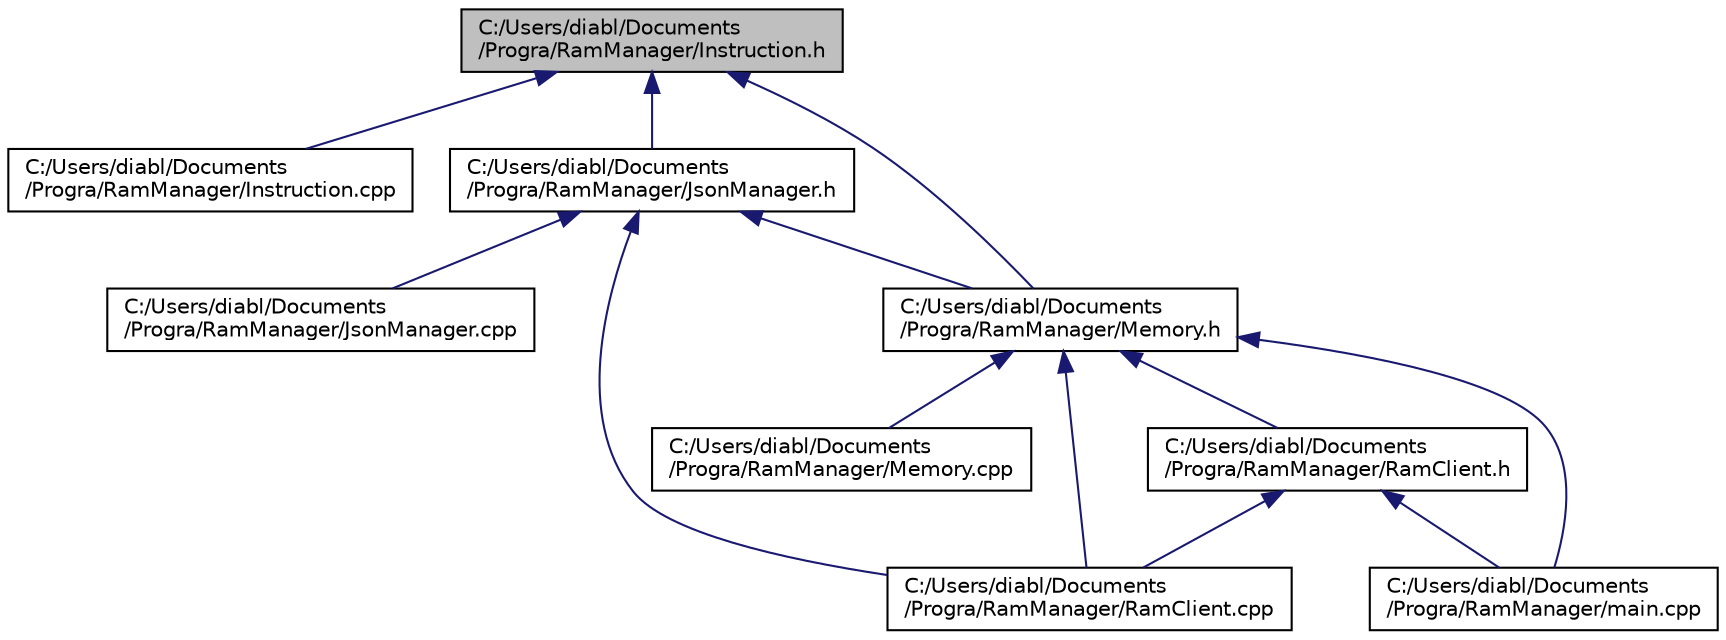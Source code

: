 digraph "C:/Users/diabl/Documents/Progra/RamManager/Instruction.h"
{
 // LATEX_PDF_SIZE
  edge [fontname="Helvetica",fontsize="10",labelfontname="Helvetica",labelfontsize="10"];
  node [fontname="Helvetica",fontsize="10",shape=record];
  Node1 [label="C:/Users/diabl/Documents\l/Progra/RamManager/Instruction.h",height=0.2,width=0.4,color="black", fillcolor="grey75", style="filled", fontcolor="black",tooltip=" "];
  Node1 -> Node2 [dir="back",color="midnightblue",fontsize="10",style="solid",fontname="Helvetica"];
  Node2 [label="C:/Users/diabl/Documents\l/Progra/RamManager/Instruction.cpp",height=0.2,width=0.4,color="black", fillcolor="white", style="filled",URL="$_ram_manager_2_instruction_8cpp.html",tooltip=" "];
  Node1 -> Node3 [dir="back",color="midnightblue",fontsize="10",style="solid",fontname="Helvetica"];
  Node3 [label="C:/Users/diabl/Documents\l/Progra/RamManager/JsonManager.h",height=0.2,width=0.4,color="black", fillcolor="white", style="filled",URL="$_json_manager_8h.html",tooltip=" "];
  Node3 -> Node4 [dir="back",color="midnightblue",fontsize="10",style="solid",fontname="Helvetica"];
  Node4 [label="C:/Users/diabl/Documents\l/Progra/RamManager/JsonManager.cpp",height=0.2,width=0.4,color="black", fillcolor="white", style="filled",URL="$_json_manager_8cpp.html",tooltip=" "];
  Node3 -> Node5 [dir="back",color="midnightblue",fontsize="10",style="solid",fontname="Helvetica"];
  Node5 [label="C:/Users/diabl/Documents\l/Progra/RamManager/Memory.h",height=0.2,width=0.4,color="black", fillcolor="white", style="filled",URL="$_memory_8h.html",tooltip=" "];
  Node5 -> Node6 [dir="back",color="midnightblue",fontsize="10",style="solid",fontname="Helvetica"];
  Node6 [label="C:/Users/diabl/Documents\l/Progra/RamManager/main.cpp",height=0.2,width=0.4,color="black", fillcolor="white", style="filled",URL="$_ram_manager_2main_8cpp.html",tooltip=" "];
  Node5 -> Node7 [dir="back",color="midnightblue",fontsize="10",style="solid",fontname="Helvetica"];
  Node7 [label="C:/Users/diabl/Documents\l/Progra/RamManager/Memory.cpp",height=0.2,width=0.4,color="black", fillcolor="white", style="filled",URL="$_memory_8cpp.html",tooltip=" "];
  Node5 -> Node8 [dir="back",color="midnightblue",fontsize="10",style="solid",fontname="Helvetica"];
  Node8 [label="C:/Users/diabl/Documents\l/Progra/RamManager/RamClient.cpp",height=0.2,width=0.4,color="black", fillcolor="white", style="filled",URL="$_ram_client_8cpp.html",tooltip=" "];
  Node5 -> Node9 [dir="back",color="midnightblue",fontsize="10",style="solid",fontname="Helvetica"];
  Node9 [label="C:/Users/diabl/Documents\l/Progra/RamManager/RamClient.h",height=0.2,width=0.4,color="black", fillcolor="white", style="filled",URL="$_ram_client_8h.html",tooltip=" "];
  Node9 -> Node6 [dir="back",color="midnightblue",fontsize="10",style="solid",fontname="Helvetica"];
  Node9 -> Node8 [dir="back",color="midnightblue",fontsize="10",style="solid",fontname="Helvetica"];
  Node3 -> Node8 [dir="back",color="midnightblue",fontsize="10",style="solid",fontname="Helvetica"];
  Node1 -> Node5 [dir="back",color="midnightblue",fontsize="10",style="solid",fontname="Helvetica"];
}
